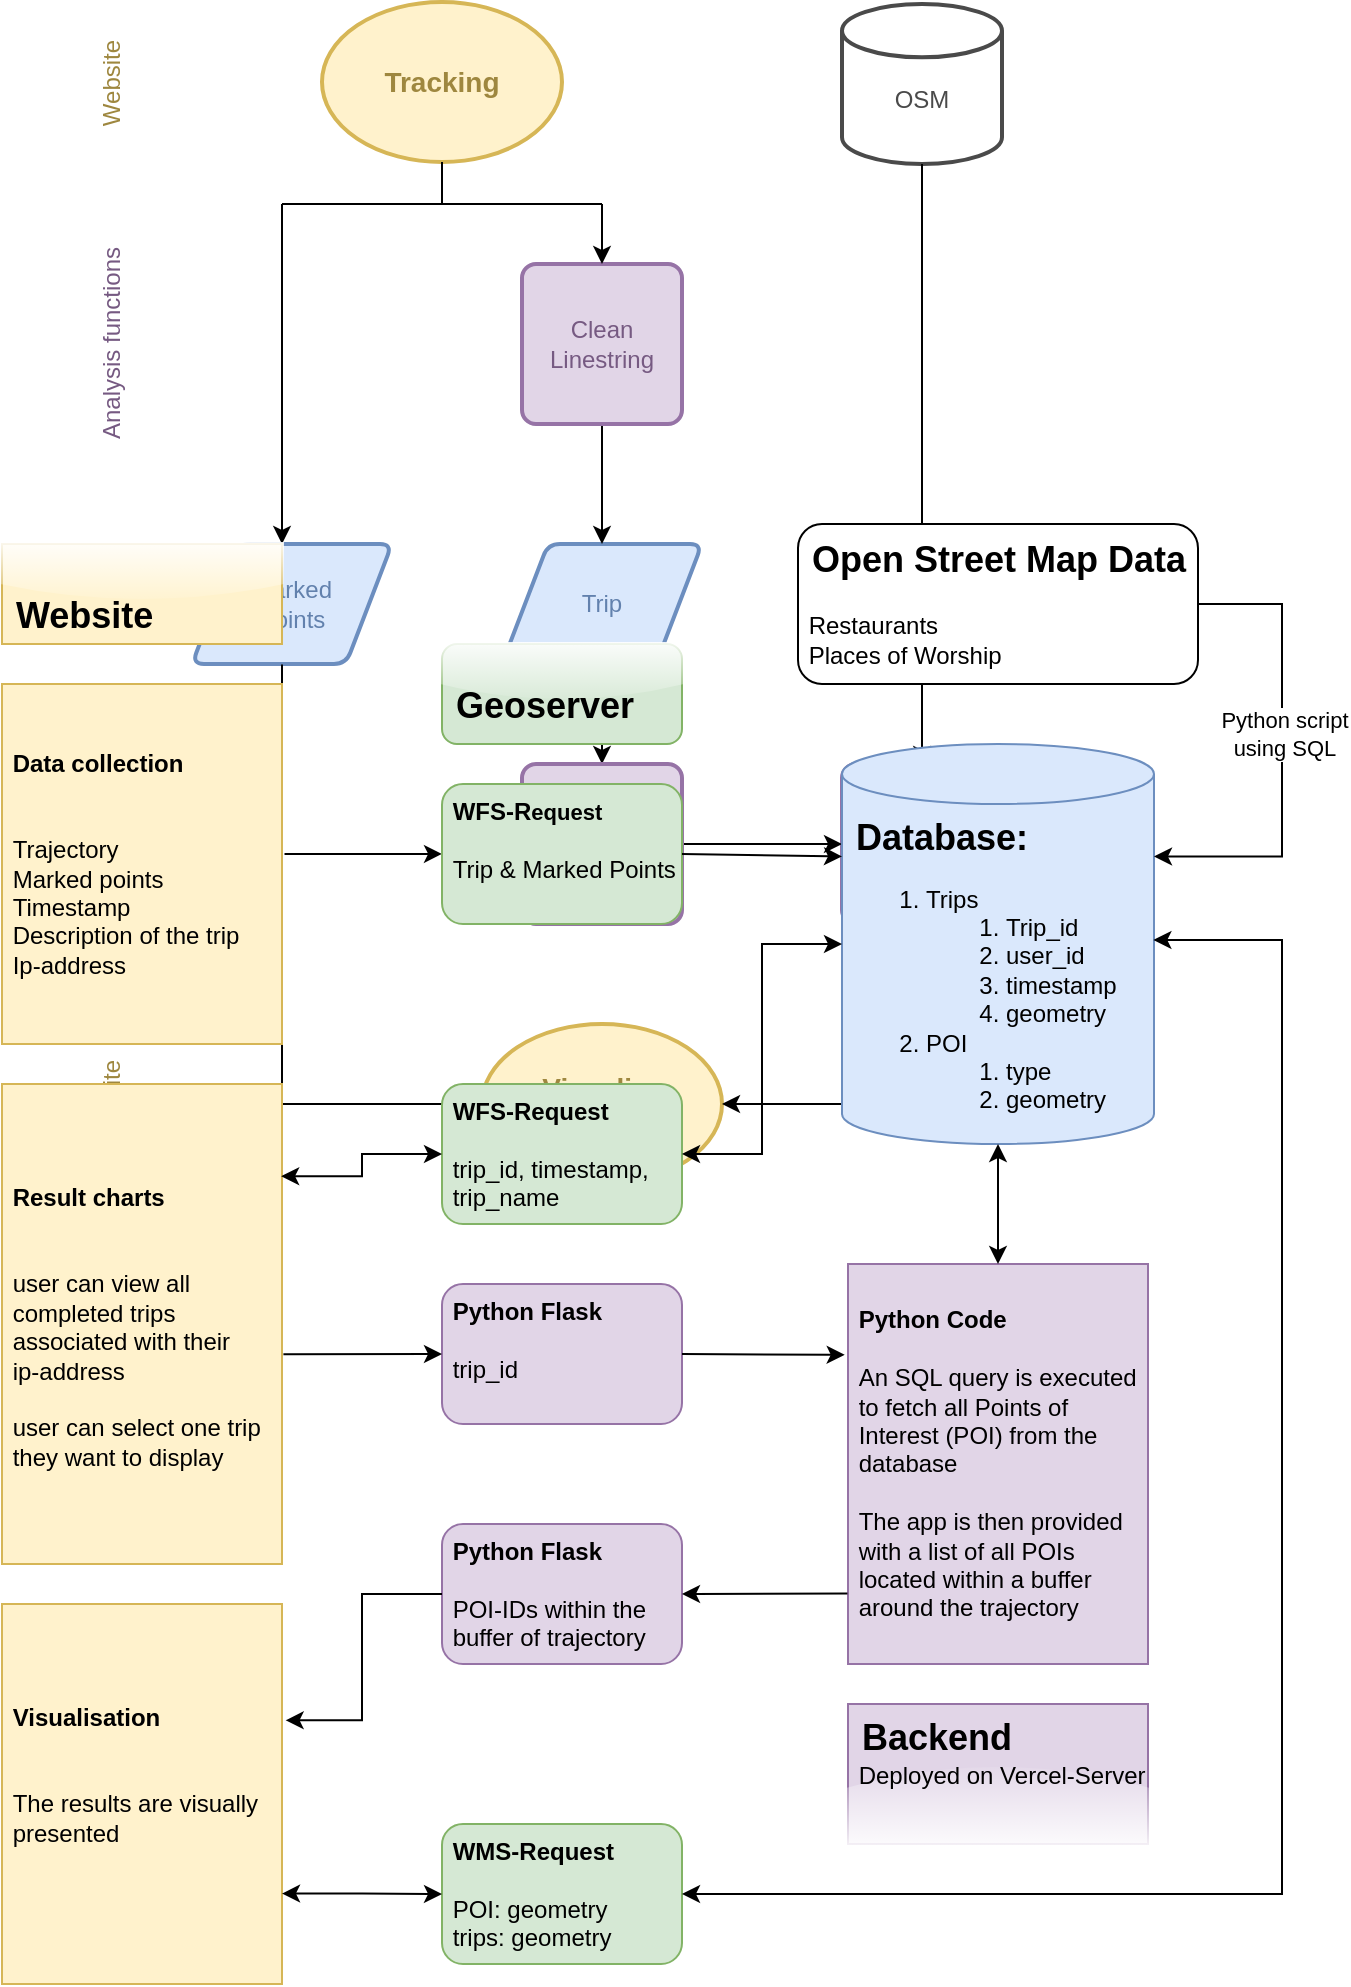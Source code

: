 <mxfile version="22.1.11" type="device">
  <diagram name="Seite-1" id="W9tDQCR933CwZhbCbMkX">
    <mxGraphModel dx="1206" dy="774" grid="1" gridSize="10" guides="1" tooltips="1" connect="1" arrows="1" fold="1" page="1" pageScale="1" pageWidth="1169" pageHeight="827" background="#ffffff" math="0" shadow="0">
      <root>
        <mxCell id="0" />
        <mxCell id="1" parent="0" />
        <mxCell id="kMTgdovrJokj4R2NliFG-6" value="&lt;font color=&quot;#4a4a4a&quot;&gt;&lt;br&gt;OSM&lt;/font&gt;" style="strokeWidth=2;html=1;shape=mxgraph.flowchart.database;whiteSpace=wrap;strokeColor=#4A4A4A;" parent="1" vertex="1">
          <mxGeometry x="520" y="80" width="80" height="80" as="geometry" />
        </mxCell>
        <mxCell id="kMTgdovrJokj4R2NliFG-8" value="" style="endArrow=classic;html=1;rounded=0;entryX=0.5;entryY=0;entryDx=0;entryDy=0;" parent="1" edge="1" target="kMTgdovrJokj4R2NliFG-19">
          <mxGeometry width="50" height="50" relative="1" as="geometry">
            <mxPoint x="560" y="160" as="sourcePoint" />
            <mxPoint x="559.58" y="210" as="targetPoint" />
          </mxGeometry>
        </mxCell>
        <mxCell id="kMTgdovrJokj4R2NliFG-13" value="" style="endArrow=classic;html=1;rounded=0;exitX=0.5;exitY=1;exitDx=0;exitDy=0;exitPerimeter=0;entryX=0.5;entryY=0;entryDx=0;entryDy=0;" parent="1" edge="1">
          <mxGeometry width="50" height="50" relative="1" as="geometry">
            <mxPoint x="400" y="410" as="sourcePoint" />
            <mxPoint x="400" y="460" as="targetPoint" />
          </mxGeometry>
        </mxCell>
        <mxCell id="kMTgdovrJokj4R2NliFG-14" value="&lt;font color=&quot;#765a82&quot;&gt;Intersect&lt;/font&gt;" style="rounded=1;whiteSpace=wrap;html=1;absoluteArcSize=1;arcSize=14;strokeWidth=2;fillColor=#e1d5e7;strokeColor=#9673A6;" parent="1" vertex="1">
          <mxGeometry x="520" y="460" width="80" height="80" as="geometry" />
        </mxCell>
        <mxCell id="kMTgdovrJokj4R2NliFG-15" value="" style="endArrow=classic;html=1;rounded=0;exitX=1;exitY=0.5;exitDx=0;exitDy=0;entryX=0;entryY=0.5;entryDx=0;entryDy=0;" parent="1" target="kMTgdovrJokj4R2NliFG-14" edge="1">
          <mxGeometry width="50" height="50" relative="1" as="geometry">
            <mxPoint x="440" y="500" as="sourcePoint" />
            <mxPoint x="610" y="390" as="targetPoint" />
          </mxGeometry>
        </mxCell>
        <mxCell id="kMTgdovrJokj4R2NliFG-16" value="" style="endArrow=classic;html=1;rounded=0;exitX=0.5;exitY=1;exitDx=0;exitDy=0;exitPerimeter=0;" parent="1" target="kMTgdovrJokj4R2NliFG-14" edge="1">
          <mxGeometry width="50" height="50" relative="1" as="geometry">
            <mxPoint x="560" y="410" as="sourcePoint" />
            <mxPoint x="610" y="390" as="targetPoint" />
          </mxGeometry>
        </mxCell>
        <mxCell id="kMTgdovrJokj4R2NliFG-17" value="&lt;font color=&quot;#6281ad&quot;&gt;Marked&lt;br&gt;Points&lt;/font&gt;" style="shape=parallelogram;html=1;strokeWidth=2;perimeter=parallelogramPerimeter;whiteSpace=wrap;rounded=1;arcSize=12;size=0.23;labelBackgroundColor=none;fillColor=#dae8fc;strokeColor=#6c8ebf;" parent="1" vertex="1">
          <mxGeometry x="195" y="350" width="100" height="60" as="geometry" />
        </mxCell>
        <mxCell id="kMTgdovrJokj4R2NliFG-18" value="&lt;font color=&quot;#6281ad&quot;&gt;Trip&lt;/font&gt;" style="shape=parallelogram;html=1;strokeWidth=2;perimeter=parallelogramPerimeter;whiteSpace=wrap;rounded=1;arcSize=12;size=0.23;fillColor=#dae8fc;strokeColor=#6c8ebf;" parent="1" vertex="1">
          <mxGeometry x="350" y="350" width="100" height="60" as="geometry" />
        </mxCell>
        <mxCell id="kMTgdovrJokj4R2NliFG-19" value="&lt;font color=&quot;#6281ad&quot;&gt;POI&lt;/font&gt;" style="shape=parallelogram;html=1;strokeWidth=2;perimeter=parallelogramPerimeter;whiteSpace=wrap;rounded=1;arcSize=12;size=0.23;fillColor=#dae8fc;strokeColor=#6c8ebf;" parent="1" vertex="1">
          <mxGeometry x="510" y="350" width="100" height="60" as="geometry" />
        </mxCell>
        <mxCell id="kMTgdovrJokj4R2NliFG-20" value="&lt;font color=&quot;#9e873f&quot;&gt;Tracking&lt;/font&gt;" style="strokeWidth=2;html=1;shape=mxgraph.flowchart.start_1;whiteSpace=wrap;fontStyle=1;fontSize=14;fillColor=#fff2cc;strokeColor=#d6b656;" parent="1" vertex="1">
          <mxGeometry x="260" y="79" width="120" height="80" as="geometry" />
        </mxCell>
        <mxCell id="kMTgdovrJokj4R2NliFG-21" value="&lt;font color=&quot;#9e873f&quot;&gt;&lt;b style=&quot;font-size: 14px;&quot;&gt;Visualize&lt;br&gt;Results&lt;/b&gt;&lt;/font&gt;" style="strokeWidth=2;html=1;shape=mxgraph.flowchart.start_1;whiteSpace=wrap;fillColor=#fff2cc;strokeColor=#d6b656;" parent="1" vertex="1">
          <mxGeometry x="340" y="590" width="120" height="80" as="geometry" />
        </mxCell>
        <mxCell id="kMTgdovrJokj4R2NliFG-22" value="" style="endArrow=classic;html=1;rounded=0;exitX=0.5;exitY=1;exitDx=0;exitDy=0;entryX=1;entryY=0.5;entryDx=0;entryDy=0;entryPerimeter=0;" parent="1" source="kMTgdovrJokj4R2NliFG-14" target="kMTgdovrJokj4R2NliFG-21" edge="1">
          <mxGeometry width="50" height="50" relative="1" as="geometry">
            <mxPoint x="480" y="460" as="sourcePoint" />
            <mxPoint x="540" y="620" as="targetPoint" />
            <Array as="points">
              <mxPoint x="560" y="630" />
            </Array>
          </mxGeometry>
        </mxCell>
        <mxCell id="kMTgdovrJokj4R2NliFG-23" value="" style="endArrow=classic;html=1;rounded=0;exitX=0.45;exitY=1.004;exitDx=0;exitDy=0;entryX=0;entryY=0.5;entryDx=0;entryDy=0;entryPerimeter=0;exitPerimeter=0;" parent="1" source="kMTgdovrJokj4R2NliFG-17" target="kMTgdovrJokj4R2NliFG-21" edge="1">
          <mxGeometry width="50" height="50" relative="1" as="geometry">
            <mxPoint x="480" y="560" as="sourcePoint" />
            <mxPoint x="530" y="510" as="targetPoint" />
            <Array as="points">
              <mxPoint x="240" y="630" />
            </Array>
          </mxGeometry>
        </mxCell>
        <mxCell id="kMTgdovrJokj4R2NliFG-24" value="&lt;font color=&quot;#6281ad&quot;&gt;Data&lt;/font&gt;" style="text;html=1;align=center;verticalAlign=middle;resizable=0;points=[];autosize=1;strokeColor=none;fillColor=none;rotation=-90;" parent="1" vertex="1">
          <mxGeometry x="130" y="365" width="50" height="30" as="geometry" />
        </mxCell>
        <mxCell id="kMTgdovrJokj4R2NliFG-27" value="&lt;font color=&quot;#765a82&quot;&gt;Analysis functions&lt;/font&gt;" style="text;html=1;align=center;verticalAlign=middle;resizable=0;points=[];autosize=1;strokeColor=none;fillColor=none;rotation=-90;" parent="1" vertex="1">
          <mxGeometry x="95" y="485" width="120" height="30" as="geometry" />
        </mxCell>
        <mxCell id="kMTgdovrJokj4R2NliFG-28" value="&lt;font color=&quot;#765a82&quot;&gt;Buffer&lt;br&gt;Linestring&lt;/font&gt;" style="rounded=1;whiteSpace=wrap;html=1;absoluteArcSize=1;arcSize=14;strokeWidth=2;fillColor=#e1d5e7;strokeColor=#9673a6;" parent="1" vertex="1">
          <mxGeometry x="360" y="460" width="80" height="80" as="geometry" />
        </mxCell>
        <mxCell id="kMTgdovrJokj4R2NliFG-29" value="&lt;div&gt;&lt;font color=&quot;#9e873f&quot;&gt;Website&lt;/font&gt;&lt;/div&gt;" style="text;html=1;align=center;verticalAlign=middle;resizable=0;points=[];autosize=1;strokeColor=none;fillColor=none;rotation=-90;" parent="1" vertex="1">
          <mxGeometry x="120" y="105" width="70" height="30" as="geometry" />
        </mxCell>
        <mxCell id="kMTgdovrJokj4R2NliFG-31" value="&lt;div&gt;&lt;font color=&quot;#9e873f&quot;&gt;Website&lt;/font&gt;&lt;/div&gt;" style="text;html=1;align=center;verticalAlign=middle;resizable=0;points=[];autosize=1;strokeColor=none;fillColor=none;rotation=-90;" parent="1" vertex="1">
          <mxGeometry x="120" y="615" width="70" height="30" as="geometry" />
        </mxCell>
        <mxCell id="9rTJGT4TL8mV1zkz64kR-1" value="&lt;font color=&quot;#765a82&quot;&gt;Analysis functions&lt;/font&gt;" style="text;html=1;align=center;verticalAlign=middle;resizable=0;points=[];autosize=1;strokeColor=none;fillColor=none;rotation=-90;" vertex="1" parent="1">
          <mxGeometry x="95" y="235" width="120" height="30" as="geometry" />
        </mxCell>
        <mxCell id="9rTJGT4TL8mV1zkz64kR-4" value="" style="endArrow=classic;html=1;rounded=0;entryX=0.45;entryY=0;entryDx=0;entryDy=0;entryPerimeter=0;" edge="1" parent="1" target="kMTgdovrJokj4R2NliFG-17">
          <mxGeometry width="50" height="50" relative="1" as="geometry">
            <mxPoint x="240" y="180" as="sourcePoint" />
            <mxPoint x="360" y="180" as="targetPoint" />
          </mxGeometry>
        </mxCell>
        <mxCell id="9rTJGT4TL8mV1zkz64kR-5" value="" style="endArrow=classic;html=1;rounded=0;entryX=0.5;entryY=0;entryDx=0;entryDy=0;exitX=0.5;exitY=1;exitDx=0;exitDy=0;" edge="1" parent="1" source="9rTJGT4TL8mV1zkz64kR-6" target="kMTgdovrJokj4R2NliFG-18">
          <mxGeometry width="50" height="50" relative="1" as="geometry">
            <mxPoint x="401" y="280" as="sourcePoint" />
            <mxPoint x="360" y="250" as="targetPoint" />
          </mxGeometry>
        </mxCell>
        <mxCell id="9rTJGT4TL8mV1zkz64kR-6" value="&lt;font color=&quot;#765a82&quot;&gt;Clean&lt;br&gt;Linestring&lt;/font&gt;" style="rounded=1;whiteSpace=wrap;html=1;absoluteArcSize=1;arcSize=14;strokeWidth=2;fillColor=#e1d5e7;strokeColor=#9673a6;" vertex="1" parent="1">
          <mxGeometry x="360" y="210" width="80" height="80" as="geometry" />
        </mxCell>
        <mxCell id="9rTJGT4TL8mV1zkz64kR-7" value="" style="endArrow=classic;html=1;rounded=0;entryX=0.5;entryY=0;entryDx=0;entryDy=0;" edge="1" parent="1" target="9rTJGT4TL8mV1zkz64kR-6">
          <mxGeometry width="50" height="50" relative="1" as="geometry">
            <mxPoint x="400" y="180" as="sourcePoint" />
            <mxPoint x="402" y="208" as="targetPoint" />
          </mxGeometry>
        </mxCell>
        <mxCell id="9rTJGT4TL8mV1zkz64kR-8" value="" style="endArrow=none;html=1;rounded=0;" edge="1" parent="1">
          <mxGeometry width="50" height="50" relative="1" as="geometry">
            <mxPoint x="240" y="180" as="sourcePoint" />
            <mxPoint x="400" y="180" as="targetPoint" />
          </mxGeometry>
        </mxCell>
        <mxCell id="9rTJGT4TL8mV1zkz64kR-9" value="" style="endArrow=none;html=1;rounded=0;entryX=0.5;entryY=1;entryDx=0;entryDy=0;entryPerimeter=0;" edge="1" parent="1" target="kMTgdovrJokj4R2NliFG-20">
          <mxGeometry width="50" height="50" relative="1" as="geometry">
            <mxPoint x="320" y="180" as="sourcePoint" />
            <mxPoint x="410" y="180" as="targetPoint" />
          </mxGeometry>
        </mxCell>
        <mxCell id="9rTJGT4TL8mV1zkz64kR-10" value="&lt;b&gt;&lt;font style=&quot;font-size: 18px;&quot;&gt;&amp;nbsp;Database:&lt;/font&gt;&lt;/b&gt;&lt;br&gt;&lt;ol&gt;&lt;li&gt;Trips&lt;/li&gt;&lt;ol&gt;&lt;li&gt;Trip_id&lt;/li&gt;&lt;li&gt;user_id&lt;/li&gt;&lt;li&gt;timestamp&lt;/li&gt;&lt;li&gt;geometry&lt;/li&gt;&lt;/ol&gt;&lt;li&gt;POI&lt;/li&gt;&lt;ol&gt;&lt;li&gt;type&lt;/li&gt;&lt;li&gt;geometry&lt;/li&gt;&lt;/ol&gt;&lt;/ol&gt;" style="shape=cylinder3;whiteSpace=wrap;html=1;boundedLbl=1;backgroundOutline=1;size=15;align=left;verticalAlign=top;fillColor=#dae8fc;strokeColor=#6c8ebf;" vertex="1" parent="1">
          <mxGeometry x="520" y="450" width="156" height="200" as="geometry" />
        </mxCell>
        <mxCell id="9rTJGT4TL8mV1zkz64kR-11" style="edgeStyle=orthogonalEdgeStyle;rounded=0;orthogonalLoop=1;jettySize=auto;html=1;exitX=1.009;exitY=0.472;exitDx=0;exitDy=0;exitPerimeter=0;" edge="1" parent="1" source="9rTJGT4TL8mV1zkz64kR-12" target="9rTJGT4TL8mV1zkz64kR-17">
          <mxGeometry relative="1" as="geometry" />
        </mxCell>
        <mxCell id="9rTJGT4TL8mV1zkz64kR-12" value="&lt;div&gt;&lt;span style=&quot;border-color: var(--border-color);&quot;&gt;&lt;b&gt;&amp;nbsp;Data collection&lt;/b&gt;&lt;/span&gt;&lt;/div&gt;&lt;div&gt;&lt;br&gt;&lt;/div&gt;&lt;div&gt;&lt;br&gt;&lt;/div&gt;&lt;div&gt;&lt;span style=&quot;border-color: var(--border-color);&quot;&gt;&lt;span style=&quot;background-color: initial;&quot;&gt;&amp;nbsp;Trajectory&lt;/span&gt;&lt;/span&gt;&lt;/div&gt;&lt;div&gt;&lt;span style=&quot;border-color: var(--border-color);&quot;&gt;&lt;span style=&quot;background-color: initial;&quot;&gt;&amp;nbsp;Marked points&lt;/span&gt;&lt;/span&gt;&lt;/div&gt;&lt;div&gt;&lt;span style=&quot;border-color: var(--border-color);&quot;&gt;&lt;span style=&quot;background-color: initial;&quot;&gt;&amp;nbsp;Timestamp&lt;/span&gt;&lt;/span&gt;&lt;/div&gt;&lt;div&gt;&lt;span style=&quot;border-color: var(--border-color);&quot;&gt;&lt;span style=&quot;background-color: initial;&quot;&gt;&amp;nbsp;Description of the trip&lt;/span&gt;&lt;/span&gt;&lt;/div&gt;&lt;div&gt;&lt;span style=&quot;border-color: var(--border-color);&quot;&gt;&lt;span style=&quot;background-color: initial;&quot;&gt;&amp;nbsp;Ip-address&lt;br&gt;&lt;/span&gt;&lt;/span&gt;&lt;/div&gt;&lt;div&gt;&lt;span style=&quot;border-color: var(--border-color);&quot;&gt;&lt;span style=&quot;background-color: initial;&quot;&gt;&lt;/span&gt;&lt;/span&gt;&lt;/div&gt;" style="rounded=0;whiteSpace=wrap;html=1;fillColor=#fff2cc;strokeColor=#d6b656;align=left;" vertex="1" parent="1">
          <mxGeometry x="100" y="420" width="140" height="180" as="geometry" />
        </mxCell>
        <mxCell id="9rTJGT4TL8mV1zkz64kR-13" value="&lt;font style=&quot;&quot;&gt;&lt;font style=&quot;font-size: 18px;&quot;&gt;&lt;b style=&quot;&quot;&gt;&amp;nbsp;Open Street Map Data&lt;/b&gt;&lt;br&gt;&lt;/font&gt;&lt;/font&gt;&lt;div&gt;&lt;font style=&quot;&quot;&gt;&lt;br&gt;&lt;/font&gt;&lt;/div&gt;&lt;div&gt;&lt;font style=&quot;&quot;&gt;&amp;nbsp;Restaurants&lt;/font&gt;&lt;/div&gt;&lt;font style=&quot;&quot;&gt;&amp;nbsp;Places of Worship&lt;br&gt;&lt;/font&gt;" style="rounded=1;whiteSpace=wrap;html=1;align=left;" vertex="1" parent="1">
          <mxGeometry x="498" y="340" width="200" height="80" as="geometry" />
        </mxCell>
        <mxCell id="9rTJGT4TL8mV1zkz64kR-14" value="&lt;div&gt;&lt;b&gt;&lt;br&gt;&lt;/b&gt;&lt;/div&gt;&lt;div&gt;&lt;b&gt;&lt;br&gt;&lt;/b&gt;&lt;/div&gt;&lt;div&gt;&lt;b&gt;&lt;br&gt;&lt;/b&gt;&lt;/div&gt;&lt;div&gt;&lt;b&gt;&amp;nbsp;Result charts&lt;/b&gt;&lt;/div&gt;&lt;br&gt;&lt;br&gt;&lt;div&gt;&lt;span style=&quot;border-color: var(--border-color);&quot;&gt;&lt;font style=&quot;font-size: 12px;&quot;&gt;&amp;nbsp;user can view all&lt;br&gt;&amp;nbsp;completed trips&lt;br&gt;&amp;nbsp;associated with their &lt;br&gt;&amp;nbsp;ip-address&lt;/font&gt;&lt;/span&gt;&lt;/div&gt;&lt;div&gt;&lt;span style=&quot;border-color: var(--border-color);&quot;&gt;&lt;font style=&quot;font-size: 12px;&quot;&gt;&lt;br&gt;&lt;/font&gt;&lt;/span&gt;&lt;/div&gt;&lt;div&gt;&lt;span style=&quot;border-color: var(--border-color);&quot;&gt;&lt;font style=&quot;font-size: 12px;&quot;&gt;&amp;nbsp;user can select one trip&lt;br&gt;&amp;nbsp;they want to display&lt;br&gt;&lt;/font&gt;&lt;/span&gt;&lt;/div&gt;&lt;div&gt;&lt;span style=&quot;border-color: var(--border-color);&quot;&gt;&lt;/span&gt;&lt;/div&gt;" style="rounded=0;whiteSpace=wrap;html=1;verticalAlign=top;align=left;fillColor=#fff2cc;strokeColor=#d6b656;" vertex="1" parent="1">
          <mxGeometry x="100" y="620" width="140" height="240" as="geometry" />
        </mxCell>
        <mxCell id="9rTJGT4TL8mV1zkz64kR-15" value="" style="endArrow=classic;html=1;rounded=0;exitX=1;exitY=0.5;exitDx=0;exitDy=0;entryX=1;entryY=0;entryDx=0;entryDy=56.25;entryPerimeter=0;edgeStyle=orthogonalEdgeStyle;" edge="1" parent="1" source="9rTJGT4TL8mV1zkz64kR-13" target="9rTJGT4TL8mV1zkz64kR-10">
          <mxGeometry width="50" height="50" relative="1" as="geometry">
            <mxPoint x="610" y="420" as="sourcePoint" />
            <mxPoint x="660" y="370" as="targetPoint" />
            <Array as="points">
              <mxPoint x="740" y="380" />
              <mxPoint x="740" y="506" />
            </Array>
          </mxGeometry>
        </mxCell>
        <mxCell id="9rTJGT4TL8mV1zkz64kR-16" value="Python script&lt;br style=&quot;border-color: var(--border-color);&quot;&gt;using SQL" style="edgeLabel;html=1;align=center;verticalAlign=middle;resizable=0;points=[];" vertex="1" connectable="0" parent="9rTJGT4TL8mV1zkz64kR-15">
          <mxGeometry x="-0.648" y="-1" relative="1" as="geometry">
            <mxPoint x="2" y="64" as="offset" />
          </mxGeometry>
        </mxCell>
        <mxCell id="9rTJGT4TL8mV1zkz64kR-17" value="&lt;div&gt;&lt;b&gt;&amp;nbsp;WFS-R&lt;/b&gt;&lt;span style=&quot;font-weight: bold; font-size: 11px; text-align: center;&quot;&gt;equest&lt;/span&gt;&lt;/div&gt;&lt;div&gt;&lt;span style=&quot;font-weight: bold; font-size: 11px; text-align: center;&quot;&gt;&lt;/span&gt;&lt;/div&gt;&lt;div&gt;&lt;br&gt;&lt;/div&gt;&lt;div&gt;&amp;nbsp;Trip &amp;amp; Marked Points&lt;/div&gt;" style="rounded=1;whiteSpace=wrap;html=1;align=left;verticalAlign=top;fillColor=#d5e8d4;strokeColor=#82b366;shadow=0;" vertex="1" parent="1">
          <mxGeometry x="320" y="470" width="120" height="70" as="geometry" />
        </mxCell>
        <mxCell id="9rTJGT4TL8mV1zkz64kR-18" value="&lt;div&gt;&lt;b&gt;&lt;br&gt;&lt;/b&gt;&lt;/div&gt;&lt;div&gt;&lt;b&gt;&amp;nbsp;Python Code &lt;/b&gt;&lt;br&gt;&lt;/div&gt;&lt;div&gt;&lt;br&gt;&lt;/div&gt;&lt;div&gt;&amp;nbsp;An SQL query is executed&lt;br&gt;&amp;nbsp;to fetch all Points of&lt;br&gt;&amp;nbsp;Interest (POI) from the&lt;br&gt;&amp;nbsp;database&lt;/div&gt;&lt;div&gt;&amp;nbsp;&lt;/div&gt;&lt;div&gt;&amp;nbsp;The app is then provided&lt;br&gt;&amp;nbsp;with a list of all POIs&lt;br&gt;&amp;nbsp;located within a buffer&lt;br&gt;&amp;nbsp;around the trajectory&lt;/div&gt;" style="rounded=0;whiteSpace=wrap;html=1;verticalAlign=top;align=left;fillColor=#e1d5e7;strokeColor=#9673a6;" vertex="1" parent="1">
          <mxGeometry x="523" y="710" width="150" height="200" as="geometry" />
        </mxCell>
        <mxCell id="9rTJGT4TL8mV1zkz64kR-19" value="&lt;div&gt;&lt;b&gt;&lt;br&gt;&lt;/b&gt;&lt;/div&gt;&lt;div&gt;&lt;b&gt;&lt;br&gt;&lt;/b&gt;&lt;/div&gt;&lt;div&gt;&lt;b&gt;&lt;br&gt;&lt;/b&gt;&lt;/div&gt;&lt;div&gt;&lt;b&gt;&amp;nbsp;Visualisation&lt;/b&gt;&lt;/div&gt;&lt;div&gt;&lt;b&gt;&lt;br&gt;&lt;/b&gt;&lt;/div&gt;&lt;div&gt;&lt;b&gt;&lt;br&gt;&lt;/b&gt;&lt;/div&gt;&amp;nbsp;The results are visually&lt;br&gt;&amp;nbsp;presented&lt;font size=&quot;1&quot;&gt; &lt;br&gt;&lt;/font&gt;" style="rounded=0;whiteSpace=wrap;html=1;verticalAlign=top;align=left;fillColor=#fff2cc;strokeColor=#d6b656;" vertex="1" parent="1">
          <mxGeometry x="100" y="880" width="140" height="190" as="geometry" />
        </mxCell>
        <mxCell id="9rTJGT4TL8mV1zkz64kR-20" value="&lt;b&gt;&amp;nbsp;WFS-Request&lt;br&gt;&lt;/b&gt;&lt;div&gt;&lt;br&gt;&lt;/div&gt;&lt;div&gt;&amp;nbsp;trip_id, timestamp, &lt;br&gt;&amp;nbsp;trip_name&lt;/div&gt;" style="rounded=1;whiteSpace=wrap;html=1;verticalAlign=top;align=left;fillColor=#d5e8d4;strokeColor=#82b366;shadow=0;" vertex="1" parent="1">
          <mxGeometry x="320" y="620" width="120" height="70" as="geometry" />
        </mxCell>
        <mxCell id="9rTJGT4TL8mV1zkz64kR-21" value="&amp;nbsp;&lt;b&gt;Python Flask&lt;/b&gt;&lt;br&gt;&lt;div&gt;&lt;br&gt;&lt;/div&gt;&lt;div&gt;&amp;nbsp;trip_id&lt;/div&gt;" style="rounded=1;whiteSpace=wrap;html=1;align=left;verticalAlign=top;fillColor=#e1d5e7;strokeColor=#9673a6;shadow=0;" vertex="1" parent="1">
          <mxGeometry x="320" y="720" width="120" height="70" as="geometry" />
        </mxCell>
        <mxCell id="9rTJGT4TL8mV1zkz64kR-22" value="" style="endArrow=classic;html=1;rounded=0;exitX=1;exitY=0.5;exitDx=0;exitDy=0;entryX=-0.011;entryY=0.227;entryDx=0;entryDy=0;entryPerimeter=0;" edge="1" parent="1" source="9rTJGT4TL8mV1zkz64kR-21" target="9rTJGT4TL8mV1zkz64kR-18">
          <mxGeometry width="50" height="50" relative="1" as="geometry">
            <mxPoint x="70" y="1070" as="sourcePoint" />
            <mxPoint x="336" y="1001" as="targetPoint" />
          </mxGeometry>
        </mxCell>
        <mxCell id="9rTJGT4TL8mV1zkz64kR-23" value="&lt;b&gt;&amp;nbsp;Python Flask&lt;/b&gt;&lt;br&gt;&lt;div&gt;&lt;br&gt;&lt;/div&gt;&lt;div&gt;&amp;nbsp;POI-IDs within the&lt;br&gt;&amp;nbsp;buffer of trajectory&lt;/div&gt;" style="rounded=1;whiteSpace=wrap;html=1;align=left;verticalAlign=top;fillColor=#e1d5e7;strokeColor=#9673a6;shadow=0;" vertex="1" parent="1">
          <mxGeometry x="320" y="840" width="120" height="70" as="geometry" />
        </mxCell>
        <mxCell id="9rTJGT4TL8mV1zkz64kR-24" value="" style="endArrow=classic;html=1;rounded=0;entryX=1;entryY=0.5;entryDx=0;entryDy=0;exitX=-0.002;exitY=0.824;exitDx=0;exitDy=0;exitPerimeter=0;" edge="1" parent="1" source="9rTJGT4TL8mV1zkz64kR-18" target="9rTJGT4TL8mV1zkz64kR-23">
          <mxGeometry width="50" height="50" relative="1" as="geometry">
            <mxPoint x="520" y="875" as="sourcePoint" />
            <mxPoint x="530" y="990" as="targetPoint" />
          </mxGeometry>
        </mxCell>
        <mxCell id="9rTJGT4TL8mV1zkz64kR-25" value="&lt;b&gt;&amp;nbsp;WMS-Request&lt;br&gt;&lt;/b&gt;&lt;div&gt;&lt;br&gt;&lt;/div&gt;&lt;div&gt;&amp;nbsp;POI: geometry&lt;br&gt;&amp;nbsp;trips: geometry&lt;/div&gt;" style="rounded=1;whiteSpace=wrap;html=1;verticalAlign=top;align=left;fillColor=#d5e8d4;strokeColor=#82b366;shadow=0;" vertex="1" parent="1">
          <mxGeometry x="320" y="990" width="120" height="70" as="geometry" />
        </mxCell>
        <mxCell id="9rTJGT4TL8mV1zkz64kR-26" value="" style="endArrow=classic;html=1;rounded=0;exitX=1;exitY=0.5;exitDx=0;exitDy=0;entryX=0;entryY=0;entryDx=0;entryDy=56.25;entryPerimeter=0;" edge="1" parent="1" source="9rTJGT4TL8mV1zkz64kR-17" target="9rTJGT4TL8mV1zkz64kR-10">
          <mxGeometry width="50" height="50" relative="1" as="geometry">
            <mxPoint x="410" y="610" as="sourcePoint" />
            <mxPoint x="460" y="560" as="targetPoint" />
          </mxGeometry>
        </mxCell>
        <mxCell id="9rTJGT4TL8mV1zkz64kR-27" value="" style="endArrow=classic;startArrow=classic;html=1;rounded=0;exitX=0.997;exitY=0.192;exitDx=0;exitDy=0;entryX=0;entryY=0.5;entryDx=0;entryDy=0;edgeStyle=orthogonalEdgeStyle;exitPerimeter=0;" edge="1" parent="1" source="9rTJGT4TL8mV1zkz64kR-14" target="9rTJGT4TL8mV1zkz64kR-20">
          <mxGeometry width="50" height="50" relative="1" as="geometry">
            <mxPoint x="240" y="710" as="sourcePoint" />
            <mxPoint x="290" y="700" as="targetPoint" />
          </mxGeometry>
        </mxCell>
        <mxCell id="9rTJGT4TL8mV1zkz64kR-28" value="" style="endArrow=classic;startArrow=classic;html=1;rounded=0;exitX=1;exitY=0.5;exitDx=0;exitDy=0;entryX=0;entryY=0.5;entryDx=0;entryDy=0;entryPerimeter=0;edgeStyle=orthogonalEdgeStyle;" edge="1" parent="1" source="9rTJGT4TL8mV1zkz64kR-20" target="9rTJGT4TL8mV1zkz64kR-10">
          <mxGeometry width="50" height="50" relative="1" as="geometry">
            <mxPoint x="430" y="720" as="sourcePoint" />
            <mxPoint x="480" y="670" as="targetPoint" />
          </mxGeometry>
        </mxCell>
        <mxCell id="9rTJGT4TL8mV1zkz64kR-29" value="" style="endArrow=classic;html=1;rounded=0;exitX=1.005;exitY=0.563;exitDx=0;exitDy=0;entryX=0;entryY=0.5;entryDx=0;entryDy=0;exitPerimeter=0;" edge="1" parent="1" source="9rTJGT4TL8mV1zkz64kR-14" target="9rTJGT4TL8mV1zkz64kR-21">
          <mxGeometry width="50" height="50" relative="1" as="geometry">
            <mxPoint x="350" y="860" as="sourcePoint" />
            <mxPoint x="400" y="810" as="targetPoint" />
          </mxGeometry>
        </mxCell>
        <mxCell id="9rTJGT4TL8mV1zkz64kR-30" value="" style="endArrow=classic;html=1;rounded=0;entryX=1.013;entryY=0.306;entryDx=0;entryDy=0;entryPerimeter=0;exitX=0;exitY=0.5;exitDx=0;exitDy=0;edgeStyle=orthogonalEdgeStyle;" edge="1" parent="1" source="9rTJGT4TL8mV1zkz64kR-23" target="9rTJGT4TL8mV1zkz64kR-19">
          <mxGeometry width="50" height="50" relative="1" as="geometry">
            <mxPoint x="320" y="880" as="sourcePoint" />
            <mxPoint x="370" y="830" as="targetPoint" />
          </mxGeometry>
        </mxCell>
        <mxCell id="9rTJGT4TL8mV1zkz64kR-31" value="" style="endArrow=classic;startArrow=classic;html=1;rounded=0;exitX=1;exitY=0.762;exitDx=0;exitDy=0;entryX=0;entryY=0.5;entryDx=0;entryDy=0;edgeStyle=orthogonalEdgeStyle;exitPerimeter=0;" edge="1" parent="1" source="9rTJGT4TL8mV1zkz64kR-19" target="9rTJGT4TL8mV1zkz64kR-25">
          <mxGeometry width="50" height="50" relative="1" as="geometry">
            <mxPoint x="320" y="950" as="sourcePoint" />
            <mxPoint x="370" y="900" as="targetPoint" />
          </mxGeometry>
        </mxCell>
        <mxCell id="9rTJGT4TL8mV1zkz64kR-32" value="" style="endArrow=classic;startArrow=classic;html=1;rounded=0;entryX=0.998;entryY=0.49;entryDx=0;entryDy=0;entryPerimeter=0;edgeStyle=orthogonalEdgeStyle;exitX=1;exitY=0.5;exitDx=0;exitDy=0;" edge="1" parent="1" source="9rTJGT4TL8mV1zkz64kR-25" target="9rTJGT4TL8mV1zkz64kR-10">
          <mxGeometry width="50" height="50" relative="1" as="geometry">
            <mxPoint x="460" y="1025" as="sourcePoint" />
            <mxPoint x="696" y="550" as="targetPoint" />
            <Array as="points">
              <mxPoint x="740" y="1025" />
              <mxPoint x="740" y="548" />
            </Array>
          </mxGeometry>
        </mxCell>
        <mxCell id="9rTJGT4TL8mV1zkz64kR-33" value="" style="endArrow=classic;startArrow=classic;html=1;rounded=0;exitX=0.5;exitY=0;exitDx=0;exitDy=0;entryX=0.5;entryY=1;entryDx=0;entryDy=0;entryPerimeter=0;" edge="1" parent="1" source="9rTJGT4TL8mV1zkz64kR-18" target="9rTJGT4TL8mV1zkz64kR-10">
          <mxGeometry width="50" height="50" relative="1" as="geometry">
            <mxPoint x="540" y="690" as="sourcePoint" />
            <mxPoint x="590" y="640" as="targetPoint" />
          </mxGeometry>
        </mxCell>
        <mxCell id="9rTJGT4TL8mV1zkz64kR-34" value="&lt;span style=&quot;border-color: var(--border-color);&quot;&gt;&lt;span style=&quot;background-color: initial;&quot;&gt;&lt;b&gt;&lt;font style=&quot;font-size: 18px;&quot;&gt;&lt;br&gt;&amp;nbsp;Website&lt;/font&gt;&lt;/b&gt;&lt;br&gt;&lt;/span&gt;&lt;/span&gt;" style="rounded=0;whiteSpace=wrap;html=1;fillColor=#fff2cc;strokeColor=#d6b656;align=left;glass=1;shadow=0;" vertex="1" parent="1">
          <mxGeometry x="100" y="350" width="140" height="50" as="geometry" />
        </mxCell>
        <mxCell id="9rTJGT4TL8mV1zkz64kR-35" value="&lt;b&gt;&lt;font style=&quot;font-size: 18px;&quot;&gt;&amp;nbsp;Backend&lt;/font&gt;&lt;/b&gt;&lt;br&gt;&amp;nbsp;Deployed on Vercel-Server" style="rounded=0;whiteSpace=wrap;html=1;verticalAlign=top;align=left;fillColor=#e1d5e7;strokeColor=#9673a6;glass=1;direction=west;" vertex="1" parent="1">
          <mxGeometry x="523" y="930" width="150" height="70" as="geometry" />
        </mxCell>
        <mxCell id="9rTJGT4TL8mV1zkz64kR-36" value="&lt;b&gt;&lt;font style=&quot;&quot;&gt;&lt;br&gt;&lt;span style=&quot;font-size: 18px;&quot;&gt;&amp;nbsp;Geoserver&lt;/span&gt;&lt;/font&gt;&lt;/b&gt;" style="rounded=1;whiteSpace=wrap;html=1;align=left;verticalAlign=top;fillColor=#d5e8d4;strokeColor=#82b366;shadow=0;glass=1;" vertex="1" parent="1">
          <mxGeometry x="320" y="400" width="120" height="50" as="geometry" />
        </mxCell>
      </root>
    </mxGraphModel>
  </diagram>
</mxfile>
